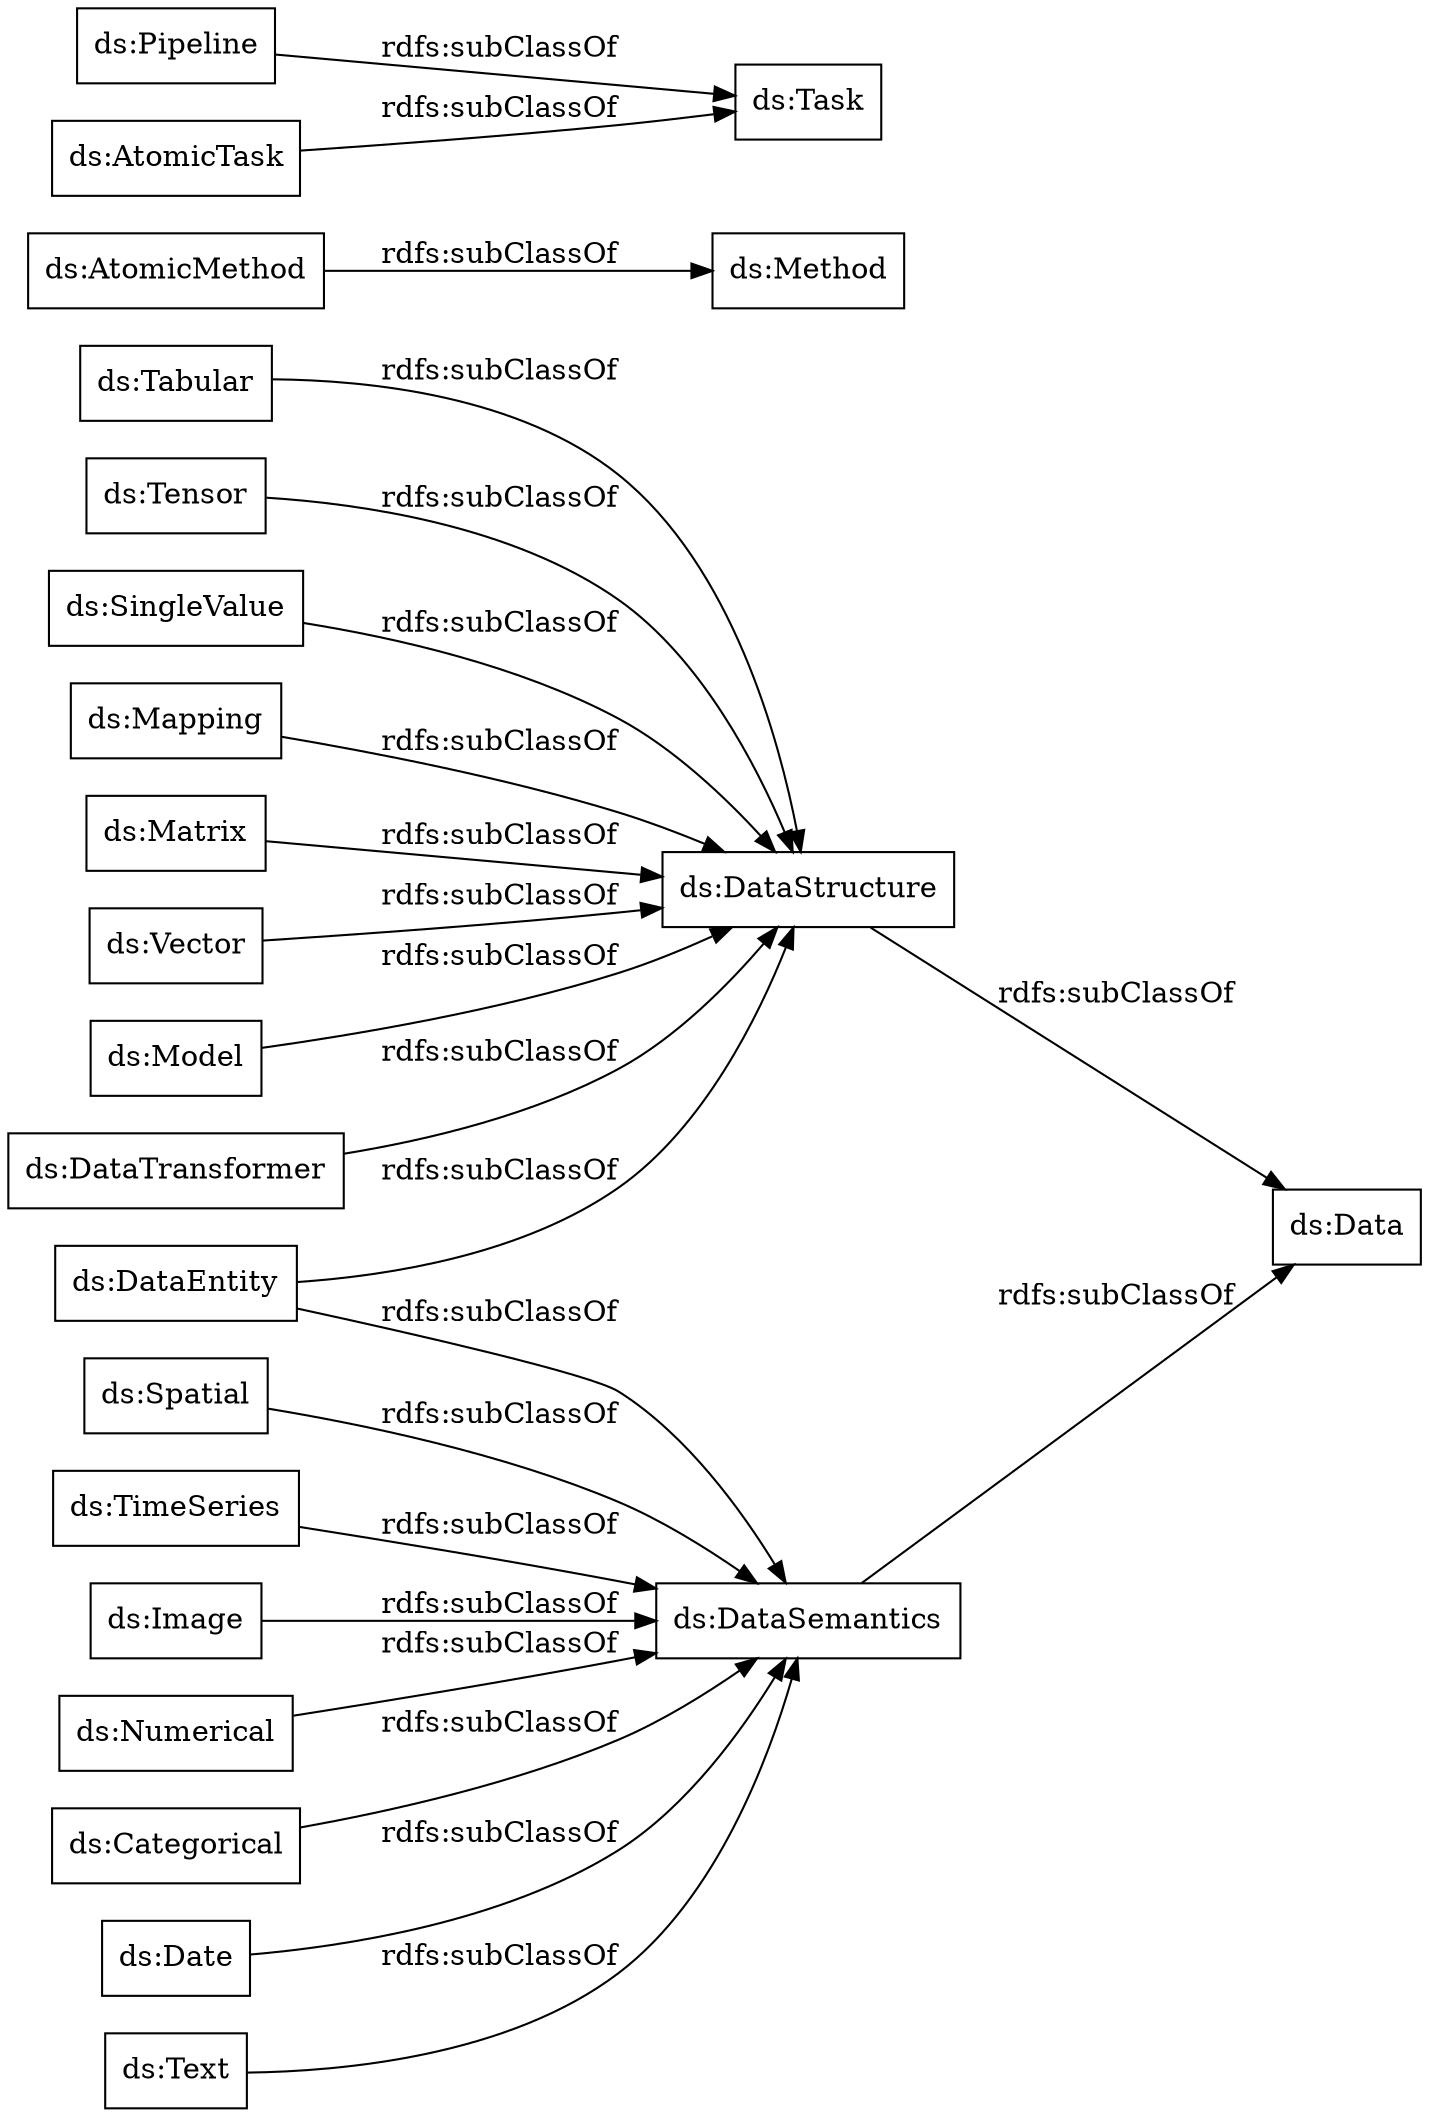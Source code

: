 digraph ar2dtool_diagram { 
rankdir=LR;
size="1000"
node [shape = rectangle, color="black"]; "ds:Spatial" "ds:DataTransformer" "ds:Data" "ds:Tabular" "ds:Tensor" "ds:Method" "ds:Pipeline" "ds:Task" "ds:SingleValue" "ds:Mapping" "ds:Numerical" "ds:Matrix" "ds:DataSemantics" "ds:Categorical" "ds:DataStructure" "ds:AtomicTask" "ds:Vector" "ds:Model" "ds:Date" "ds:DataEntity" "ds:AtomicMethod" "ds:Text" "ds:TimeSeries" "ds:Image" ; /*classes style*/
	"ds:Tensor" -> "ds:DataStructure" [ label = "rdfs:subClassOf" ];
	"ds:DataTransformer" -> "ds:DataStructure" [ label = "rdfs:subClassOf" ];
	"ds:DataEntity" -> "ds:DataStructure" [ label = "rdfs:subClassOf" ];
	"ds:DataEntity" -> "ds:DataSemantics" [ label = "rdfs:subClassOf" ];
	"ds:Model" -> "ds:DataStructure" [ label = "rdfs:subClassOf" ];
	"ds:Mapping" -> "ds:DataStructure" [ label = "rdfs:subClassOf" ];
	"ds:SingleValue" -> "ds:DataStructure" [ label = "rdfs:subClassOf" ];
	"ds:Spatial" -> "ds:DataSemantics" [ label = "rdfs:subClassOf" ];
	"ds:Matrix" -> "ds:DataStructure" [ label = "rdfs:subClassOf" ];
	"ds:Pipeline" -> "ds:Task" [ label = "rdfs:subClassOf" ];
	"ds:Tabular" -> "ds:DataStructure" [ label = "rdfs:subClassOf" ];
	"ds:Numerical" -> "ds:DataSemantics" [ label = "rdfs:subClassOf" ];
	"ds:Image" -> "ds:DataSemantics" [ label = "rdfs:subClassOf" ];
	"ds:Categorical" -> "ds:DataSemantics" [ label = "rdfs:subClassOf" ];
	"ds:DataStructure" -> "ds:Data" [ label = "rdfs:subClassOf" ];
	"ds:DataSemantics" -> "ds:Data" [ label = "rdfs:subClassOf" ];
	"ds:Date" -> "ds:DataSemantics" [ label = "rdfs:subClassOf" ];
	"ds:AtomicMethod" -> "ds:Method" [ label = "rdfs:subClassOf" ];
	"ds:AtomicTask" -> "ds:Task" [ label = "rdfs:subClassOf" ];
	"ds:TimeSeries" -> "ds:DataSemantics" [ label = "rdfs:subClassOf" ];
	"ds:Text" -> "ds:DataSemantics" [ label = "rdfs:subClassOf" ];
	"ds:Vector" -> "ds:DataStructure" [ label = "rdfs:subClassOf" ];

}
